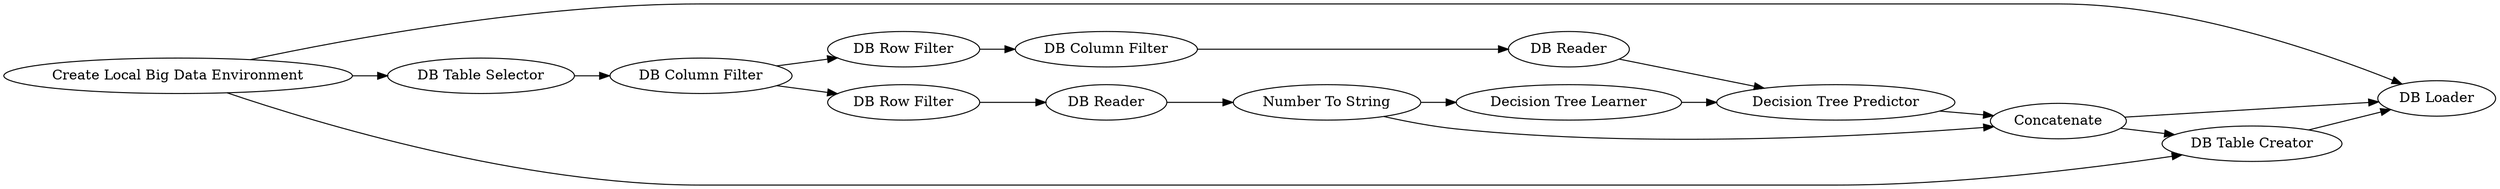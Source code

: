 digraph {
	185 [label="DB Column Filter"]
	186 [label="DB Row Filter"]
	187 [label="DB Row Filter"]
	188 [label="DB Column Filter"]
	190 [label="Number To String"]
	193 [label="Decision Tree Predictor"]
	194 [label="DB Reader"]
	195 [label="Decision Tree Learner"]
	200 [label="DB Reader"]
	206 [label="DB Table Selector"]
	207 [label=Concatenate]
	212 [label="Create Local Big Data Environment"]
	213 [label="DB Loader"]
	214 [label="DB Table Creator"]
	185 -> 187
	185 -> 186
	186 -> 194
	187 -> 188
	188 -> 200
	190 -> 207
	190 -> 195
	193 -> 207
	194 -> 190
	195 -> 193
	200 -> 193
	206 -> 185
	207 -> 214
	207 -> 213
	212 -> 213
	212 -> 214
	212 -> 206
	214 -> 213
	rankdir=LR
}

